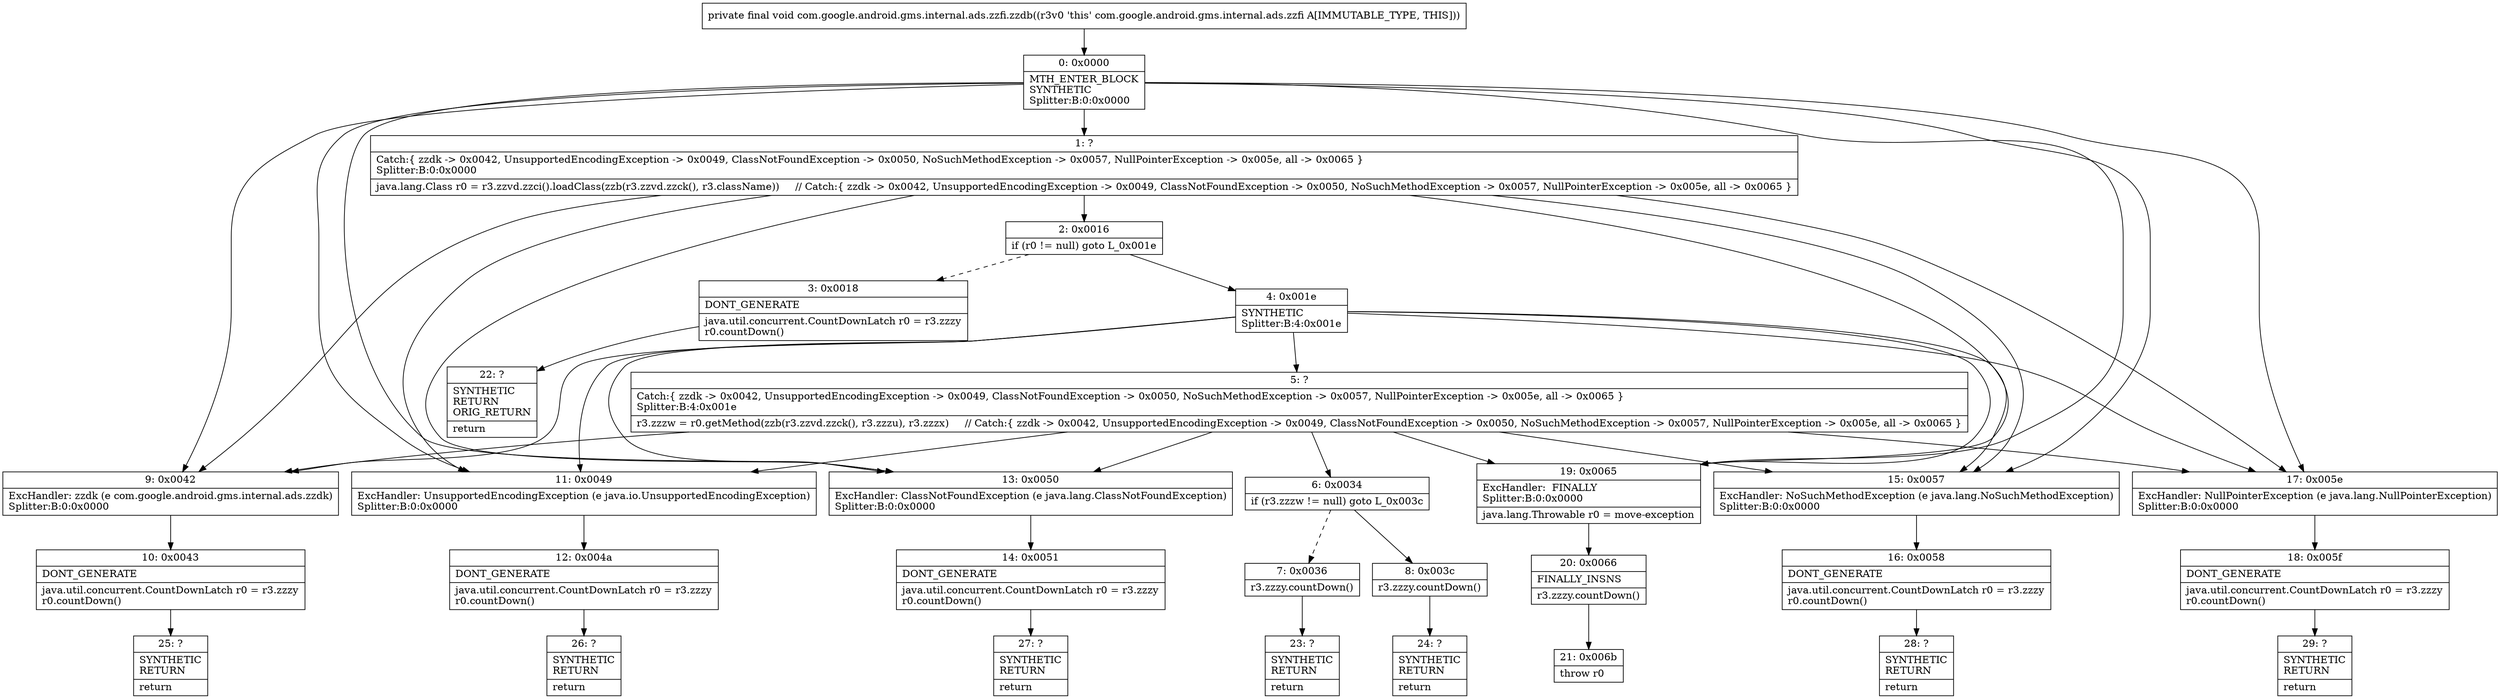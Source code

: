digraph "CFG forcom.google.android.gms.internal.ads.zzfi.zzdb()V" {
Node_0 [shape=record,label="{0\:\ 0x0000|MTH_ENTER_BLOCK\lSYNTHETIC\lSplitter:B:0:0x0000\l}"];
Node_1 [shape=record,label="{1\:\ ?|Catch:\{ zzdk \-\> 0x0042, UnsupportedEncodingException \-\> 0x0049, ClassNotFoundException \-\> 0x0050, NoSuchMethodException \-\> 0x0057, NullPointerException \-\> 0x005e, all \-\> 0x0065 \}\lSplitter:B:0:0x0000\l|java.lang.Class r0 = r3.zzvd.zzci().loadClass(zzb(r3.zzvd.zzck(), r3.className))     \/\/ Catch:\{ zzdk \-\> 0x0042, UnsupportedEncodingException \-\> 0x0049, ClassNotFoundException \-\> 0x0050, NoSuchMethodException \-\> 0x0057, NullPointerException \-\> 0x005e, all \-\> 0x0065 \}\l}"];
Node_2 [shape=record,label="{2\:\ 0x0016|if (r0 != null) goto L_0x001e\l}"];
Node_3 [shape=record,label="{3\:\ 0x0018|DONT_GENERATE\l|java.util.concurrent.CountDownLatch r0 = r3.zzzy\lr0.countDown()\l}"];
Node_4 [shape=record,label="{4\:\ 0x001e|SYNTHETIC\lSplitter:B:4:0x001e\l}"];
Node_5 [shape=record,label="{5\:\ ?|Catch:\{ zzdk \-\> 0x0042, UnsupportedEncodingException \-\> 0x0049, ClassNotFoundException \-\> 0x0050, NoSuchMethodException \-\> 0x0057, NullPointerException \-\> 0x005e, all \-\> 0x0065 \}\lSplitter:B:4:0x001e\l|r3.zzzw = r0.getMethod(zzb(r3.zzvd.zzck(), r3.zzzu), r3.zzzx)     \/\/ Catch:\{ zzdk \-\> 0x0042, UnsupportedEncodingException \-\> 0x0049, ClassNotFoundException \-\> 0x0050, NoSuchMethodException \-\> 0x0057, NullPointerException \-\> 0x005e, all \-\> 0x0065 \}\l}"];
Node_6 [shape=record,label="{6\:\ 0x0034|if (r3.zzzw != null) goto L_0x003c\l}"];
Node_7 [shape=record,label="{7\:\ 0x0036|r3.zzzy.countDown()\l}"];
Node_8 [shape=record,label="{8\:\ 0x003c|r3.zzzy.countDown()\l}"];
Node_9 [shape=record,label="{9\:\ 0x0042|ExcHandler: zzdk (e com.google.android.gms.internal.ads.zzdk)\lSplitter:B:0:0x0000\l}"];
Node_10 [shape=record,label="{10\:\ 0x0043|DONT_GENERATE\l|java.util.concurrent.CountDownLatch r0 = r3.zzzy\lr0.countDown()\l}"];
Node_11 [shape=record,label="{11\:\ 0x0049|ExcHandler: UnsupportedEncodingException (e java.io.UnsupportedEncodingException)\lSplitter:B:0:0x0000\l}"];
Node_12 [shape=record,label="{12\:\ 0x004a|DONT_GENERATE\l|java.util.concurrent.CountDownLatch r0 = r3.zzzy\lr0.countDown()\l}"];
Node_13 [shape=record,label="{13\:\ 0x0050|ExcHandler: ClassNotFoundException (e java.lang.ClassNotFoundException)\lSplitter:B:0:0x0000\l}"];
Node_14 [shape=record,label="{14\:\ 0x0051|DONT_GENERATE\l|java.util.concurrent.CountDownLatch r0 = r3.zzzy\lr0.countDown()\l}"];
Node_15 [shape=record,label="{15\:\ 0x0057|ExcHandler: NoSuchMethodException (e java.lang.NoSuchMethodException)\lSplitter:B:0:0x0000\l}"];
Node_16 [shape=record,label="{16\:\ 0x0058|DONT_GENERATE\l|java.util.concurrent.CountDownLatch r0 = r3.zzzy\lr0.countDown()\l}"];
Node_17 [shape=record,label="{17\:\ 0x005e|ExcHandler: NullPointerException (e java.lang.NullPointerException)\lSplitter:B:0:0x0000\l}"];
Node_18 [shape=record,label="{18\:\ 0x005f|DONT_GENERATE\l|java.util.concurrent.CountDownLatch r0 = r3.zzzy\lr0.countDown()\l}"];
Node_19 [shape=record,label="{19\:\ 0x0065|ExcHandler:  FINALLY\lSplitter:B:0:0x0000\l|java.lang.Throwable r0 = move\-exception\l}"];
Node_20 [shape=record,label="{20\:\ 0x0066|FINALLY_INSNS\l|r3.zzzy.countDown()\l}"];
Node_21 [shape=record,label="{21\:\ 0x006b|throw r0\l}"];
Node_22 [shape=record,label="{22\:\ ?|SYNTHETIC\lRETURN\lORIG_RETURN\l|return\l}"];
Node_23 [shape=record,label="{23\:\ ?|SYNTHETIC\lRETURN\l|return\l}"];
Node_24 [shape=record,label="{24\:\ ?|SYNTHETIC\lRETURN\l|return\l}"];
Node_25 [shape=record,label="{25\:\ ?|SYNTHETIC\lRETURN\l|return\l}"];
Node_26 [shape=record,label="{26\:\ ?|SYNTHETIC\lRETURN\l|return\l}"];
Node_27 [shape=record,label="{27\:\ ?|SYNTHETIC\lRETURN\l|return\l}"];
Node_28 [shape=record,label="{28\:\ ?|SYNTHETIC\lRETURN\l|return\l}"];
Node_29 [shape=record,label="{29\:\ ?|SYNTHETIC\lRETURN\l|return\l}"];
MethodNode[shape=record,label="{private final void com.google.android.gms.internal.ads.zzfi.zzdb((r3v0 'this' com.google.android.gms.internal.ads.zzfi A[IMMUTABLE_TYPE, THIS])) }"];
MethodNode -> Node_0;
Node_0 -> Node_1;
Node_0 -> Node_9;
Node_0 -> Node_11;
Node_0 -> Node_13;
Node_0 -> Node_15;
Node_0 -> Node_17;
Node_0 -> Node_19;
Node_1 -> Node_9;
Node_1 -> Node_11;
Node_1 -> Node_13;
Node_1 -> Node_15;
Node_1 -> Node_17;
Node_1 -> Node_19;
Node_1 -> Node_2;
Node_2 -> Node_3[style=dashed];
Node_2 -> Node_4;
Node_3 -> Node_22;
Node_4 -> Node_5;
Node_4 -> Node_9;
Node_4 -> Node_11;
Node_4 -> Node_13;
Node_4 -> Node_15;
Node_4 -> Node_17;
Node_4 -> Node_19;
Node_5 -> Node_6;
Node_5 -> Node_9;
Node_5 -> Node_11;
Node_5 -> Node_13;
Node_5 -> Node_15;
Node_5 -> Node_17;
Node_5 -> Node_19;
Node_6 -> Node_7[style=dashed];
Node_6 -> Node_8;
Node_7 -> Node_23;
Node_8 -> Node_24;
Node_9 -> Node_10;
Node_10 -> Node_25;
Node_11 -> Node_12;
Node_12 -> Node_26;
Node_13 -> Node_14;
Node_14 -> Node_27;
Node_15 -> Node_16;
Node_16 -> Node_28;
Node_17 -> Node_18;
Node_18 -> Node_29;
Node_19 -> Node_20;
Node_20 -> Node_21;
}


